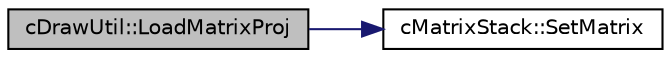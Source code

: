 digraph "cDrawUtil::LoadMatrixProj"
{
 // LATEX_PDF_SIZE
  edge [fontname="Helvetica",fontsize="10",labelfontname="Helvetica",labelfontsize="10"];
  node [fontname="Helvetica",fontsize="10",shape=record];
  rankdir="LR";
  Node1 [label="cDrawUtil::LoadMatrixProj",height=0.2,width=0.4,color="black", fillcolor="grey75", style="filled", fontcolor="black",tooltip=" "];
  Node1 -> Node2 [color="midnightblue",fontsize="10",style="solid",fontname="Helvetica"];
  Node2 [label="cMatrixStack::SetMatrix",height=0.2,width=0.4,color="black", fillcolor="white", style="filled",URL="$classc_matrix_stack.html#aac860f7ced7d9119d93f1ee712142d35",tooltip=" "];
}
